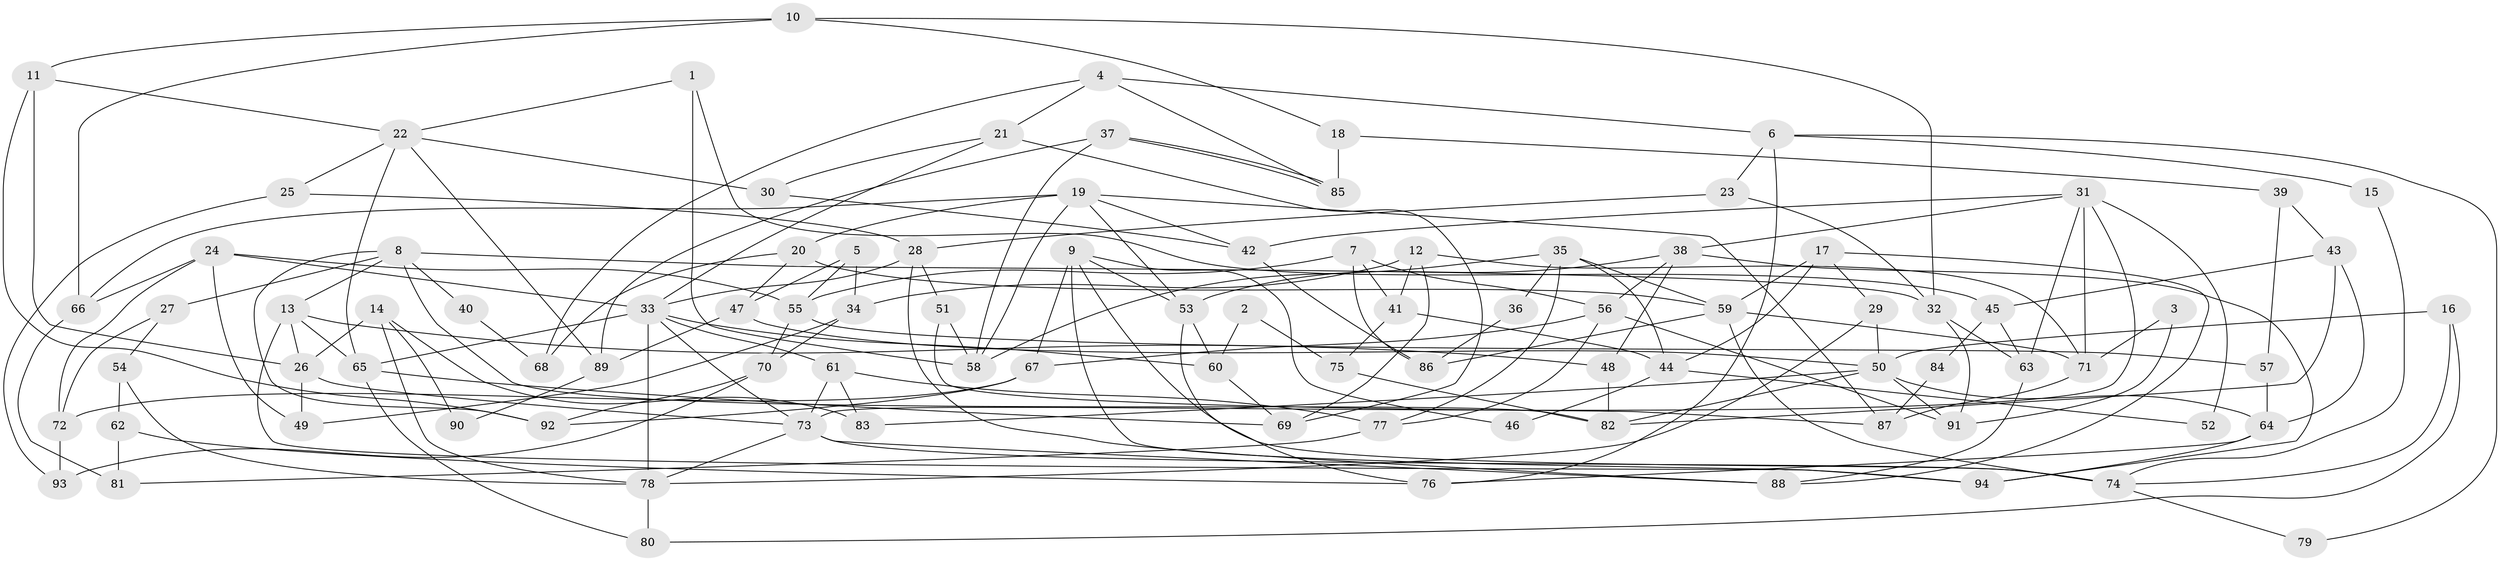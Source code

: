 // Generated by graph-tools (version 1.1) at 2025/51/03/09/25 04:51:23]
// undirected, 94 vertices, 188 edges
graph export_dot {
graph [start="1"]
  node [color=gray90,style=filled];
  1;
  2;
  3;
  4;
  5;
  6;
  7;
  8;
  9;
  10;
  11;
  12;
  13;
  14;
  15;
  16;
  17;
  18;
  19;
  20;
  21;
  22;
  23;
  24;
  25;
  26;
  27;
  28;
  29;
  30;
  31;
  32;
  33;
  34;
  35;
  36;
  37;
  38;
  39;
  40;
  41;
  42;
  43;
  44;
  45;
  46;
  47;
  48;
  49;
  50;
  51;
  52;
  53;
  54;
  55;
  56;
  57;
  58;
  59;
  60;
  61;
  62;
  63;
  64;
  65;
  66;
  67;
  68;
  69;
  70;
  71;
  72;
  73;
  74;
  75;
  76;
  77;
  78;
  79;
  80;
  81;
  82;
  83;
  84;
  85;
  86;
  87;
  88;
  89;
  90;
  91;
  92;
  93;
  94;
  1 -- 45;
  1 -- 58;
  1 -- 22;
  2 -- 60;
  2 -- 75;
  3 -- 91;
  3 -- 71;
  4 -- 85;
  4 -- 6;
  4 -- 21;
  4 -- 68;
  5 -- 55;
  5 -- 47;
  5 -- 34;
  6 -- 23;
  6 -- 76;
  6 -- 15;
  6 -- 79;
  7 -- 55;
  7 -- 86;
  7 -- 41;
  7 -- 56;
  8 -- 13;
  8 -- 32;
  8 -- 27;
  8 -- 40;
  8 -- 82;
  8 -- 92;
  9 -- 74;
  9 -- 67;
  9 -- 46;
  9 -- 53;
  9 -- 94;
  10 -- 11;
  10 -- 32;
  10 -- 18;
  10 -- 66;
  11 -- 26;
  11 -- 22;
  11 -- 92;
  12 -- 34;
  12 -- 69;
  12 -- 41;
  12 -- 71;
  13 -- 48;
  13 -- 26;
  13 -- 65;
  13 -- 94;
  14 -- 78;
  14 -- 26;
  14 -- 83;
  14 -- 90;
  15 -- 74;
  16 -- 80;
  16 -- 74;
  16 -- 50;
  17 -- 44;
  17 -- 29;
  17 -- 59;
  17 -- 88;
  18 -- 39;
  18 -- 85;
  19 -- 66;
  19 -- 53;
  19 -- 20;
  19 -- 42;
  19 -- 58;
  19 -- 87;
  20 -- 59;
  20 -- 47;
  20 -- 68;
  21 -- 33;
  21 -- 30;
  21 -- 69;
  22 -- 65;
  22 -- 25;
  22 -- 30;
  22 -- 89;
  23 -- 32;
  23 -- 28;
  24 -- 33;
  24 -- 66;
  24 -- 49;
  24 -- 55;
  24 -- 72;
  25 -- 28;
  25 -- 93;
  26 -- 73;
  26 -- 49;
  27 -- 72;
  27 -- 54;
  28 -- 33;
  28 -- 88;
  28 -- 51;
  29 -- 50;
  29 -- 78;
  30 -- 42;
  31 -- 42;
  31 -- 71;
  31 -- 38;
  31 -- 52;
  31 -- 63;
  31 -- 73;
  32 -- 63;
  32 -- 91;
  33 -- 73;
  33 -- 65;
  33 -- 60;
  33 -- 61;
  33 -- 78;
  34 -- 70;
  34 -- 49;
  35 -- 59;
  35 -- 58;
  35 -- 36;
  35 -- 44;
  35 -- 77;
  36 -- 86;
  37 -- 89;
  37 -- 85;
  37 -- 85;
  37 -- 58;
  38 -- 94;
  38 -- 48;
  38 -- 53;
  38 -- 56;
  39 -- 43;
  39 -- 57;
  40 -- 68;
  41 -- 44;
  41 -- 75;
  42 -- 86;
  43 -- 82;
  43 -- 64;
  43 -- 45;
  44 -- 46;
  44 -- 52;
  45 -- 63;
  45 -- 84;
  47 -- 50;
  47 -- 89;
  48 -- 82;
  50 -- 83;
  50 -- 64;
  50 -- 82;
  50 -- 91;
  51 -- 58;
  51 -- 87;
  53 -- 60;
  53 -- 76;
  54 -- 78;
  54 -- 62;
  55 -- 70;
  55 -- 57;
  56 -- 67;
  56 -- 77;
  56 -- 91;
  57 -- 64;
  59 -- 71;
  59 -- 74;
  59 -- 86;
  60 -- 69;
  61 -- 77;
  61 -- 73;
  61 -- 83;
  62 -- 76;
  62 -- 81;
  63 -- 88;
  64 -- 94;
  64 -- 76;
  65 -- 69;
  65 -- 80;
  66 -- 81;
  67 -- 92;
  67 -- 72;
  70 -- 92;
  70 -- 93;
  71 -- 87;
  72 -- 93;
  73 -- 74;
  73 -- 78;
  73 -- 88;
  74 -- 79;
  75 -- 82;
  77 -- 81;
  78 -- 80;
  84 -- 87;
  89 -- 90;
}
